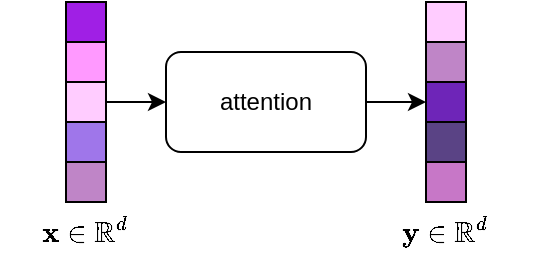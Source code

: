 <mxfile version="21.1.2" type="device">
  <diagram name="Page-1" id="7Va6ShMMT2abnKsQcrLD">
    <mxGraphModel dx="891" dy="559" grid="1" gridSize="10" guides="1" tooltips="1" connect="1" arrows="1" fold="1" page="0" pageScale="1" pageWidth="827" pageHeight="1169" math="1" shadow="0">
      <root>
        <mxCell id="0" />
        <mxCell id="1" parent="0" />
        <mxCell id="hybDzMwPTZGIJbmb_vma-52" style="edgeStyle=orthogonalEdgeStyle;rounded=0;orthogonalLoop=1;jettySize=auto;html=1;exitX=1;exitY=0.5;exitDx=0;exitDy=0;entryX=0;entryY=0.5;entryDx=0;entryDy=0;" edge="1" parent="1" source="hybDzMwPTZGIJbmb_vma-2" target="hybDzMwPTZGIJbmb_vma-41">
          <mxGeometry relative="1" as="geometry" />
        </mxCell>
        <mxCell id="hybDzMwPTZGIJbmb_vma-2" value="attention" style="rounded=1;whiteSpace=wrap;html=1;" vertex="1" parent="1">
          <mxGeometry x="330" y="165" width="100" height="50" as="geometry" />
        </mxCell>
        <mxCell id="hybDzMwPTZGIJbmb_vma-51" style="edgeStyle=orthogonalEdgeStyle;rounded=0;orthogonalLoop=1;jettySize=auto;html=1;exitX=1;exitY=0.5;exitDx=0;exitDy=0;entryX=0;entryY=0.5;entryDx=0;entryDy=0;" edge="1" parent="1" source="hybDzMwPTZGIJbmb_vma-37" target="hybDzMwPTZGIJbmb_vma-2">
          <mxGeometry relative="1" as="geometry" />
        </mxCell>
        <mxCell id="hybDzMwPTZGIJbmb_vma-53" value="" style="group" vertex="1" connectable="0" parent="1">
          <mxGeometry x="460" y="140" width="20" height="100" as="geometry" />
        </mxCell>
        <mxCell id="hybDzMwPTZGIJbmb_vma-41" value="" style="whiteSpace=wrap;html=1;aspect=fixed;fillColor=#6E25B8;" vertex="1" parent="hybDzMwPTZGIJbmb_vma-53">
          <mxGeometry y="40" width="20" height="20" as="geometry" />
        </mxCell>
        <mxCell id="hybDzMwPTZGIJbmb_vma-42" value="" style="whiteSpace=wrap;html=1;aspect=fixed;fillColor=#C777C7;" vertex="1" parent="hybDzMwPTZGIJbmb_vma-53">
          <mxGeometry y="80" width="20" height="20" as="geometry" />
        </mxCell>
        <mxCell id="hybDzMwPTZGIJbmb_vma-43" value="" style="whiteSpace=wrap;html=1;aspect=fixed;fillColor=#5A4385;" vertex="1" parent="hybDzMwPTZGIJbmb_vma-53">
          <mxGeometry y="60" width="20" height="20" as="geometry" />
        </mxCell>
        <mxCell id="hybDzMwPTZGIJbmb_vma-44" value="" style="whiteSpace=wrap;html=1;aspect=fixed;fillColor=#FFCCFF;" vertex="1" parent="hybDzMwPTZGIJbmb_vma-53">
          <mxGeometry width="20" height="20" as="geometry" />
        </mxCell>
        <mxCell id="hybDzMwPTZGIJbmb_vma-45" value="" style="whiteSpace=wrap;html=1;aspect=fixed;fillColor=#bf85c7;" vertex="1" parent="hybDzMwPTZGIJbmb_vma-53">
          <mxGeometry y="20" width="20" height="20" as="geometry" />
        </mxCell>
        <mxCell id="hybDzMwPTZGIJbmb_vma-54" value="" style="group" vertex="1" connectable="0" parent="1">
          <mxGeometry x="280" y="140" width="20" height="100" as="geometry" />
        </mxCell>
        <mxCell id="hybDzMwPTZGIJbmb_vma-34" value="" style="whiteSpace=wrap;html=1;aspect=fixed;fillColor=#a01fe5;" vertex="1" parent="hybDzMwPTZGIJbmb_vma-54">
          <mxGeometry width="20" height="20" as="geometry" />
        </mxCell>
        <mxCell id="hybDzMwPTZGIJbmb_vma-35" value="" style="whiteSpace=wrap;html=1;aspect=fixed;fillColor=#FF99FF;" vertex="1" parent="hybDzMwPTZGIJbmb_vma-54">
          <mxGeometry y="20" width="20" height="20" as="geometry" />
        </mxCell>
        <mxCell id="hybDzMwPTZGIJbmb_vma-36" value="" style="whiteSpace=wrap;html=1;aspect=fixed;fillColor=#9f76ea;" vertex="1" parent="hybDzMwPTZGIJbmb_vma-54">
          <mxGeometry y="60" width="20" height="20" as="geometry" />
        </mxCell>
        <mxCell id="hybDzMwPTZGIJbmb_vma-37" value="" style="whiteSpace=wrap;html=1;aspect=fixed;fillColor=#FFCCFF;" vertex="1" parent="hybDzMwPTZGIJbmb_vma-54">
          <mxGeometry y="40" width="20" height="20" as="geometry" />
        </mxCell>
        <mxCell id="hybDzMwPTZGIJbmb_vma-38" value="" style="whiteSpace=wrap;html=1;aspect=fixed;fillColor=#bf85c7;" vertex="1" parent="hybDzMwPTZGIJbmb_vma-54">
          <mxGeometry y="80" width="20" height="20" as="geometry" />
        </mxCell>
        <mxCell id="hybDzMwPTZGIJbmb_vma-56" value="$$\mathbf{x} \in \mathbb{R}^d$$" style="text;html=1;strokeColor=none;fillColor=none;align=center;verticalAlign=middle;whiteSpace=wrap;rounded=0;" vertex="1" parent="1">
          <mxGeometry x="260" y="240" width="60" height="30" as="geometry" />
        </mxCell>
        <mxCell id="hybDzMwPTZGIJbmb_vma-58" value="$$\mathbf{y} \in \mathbb{R}^d$$" style="text;html=1;strokeColor=none;fillColor=none;align=center;verticalAlign=middle;whiteSpace=wrap;rounded=0;" vertex="1" parent="1">
          <mxGeometry x="440" y="240" width="60" height="30" as="geometry" />
        </mxCell>
      </root>
    </mxGraphModel>
  </diagram>
</mxfile>
